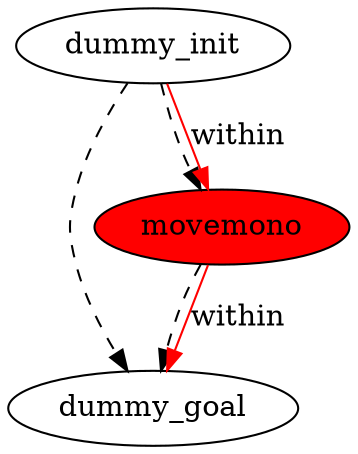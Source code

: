 digraph {
	"8867260d-70e2-2b70-7324-cc7c02a09432" [label=dummy_init fillcolor=white style=filled]
	"198d08e7-b653-65bf-abf5-c0bc1683f329" [label=dummy_goal fillcolor=white style=filled]
	"f460e485-61a7-442f-c772-e2ba9187f45a" [label=movemono fillcolor=red style=filled]
	"f460e485-61a7-442f-c772-e2ba9187f45a" -> "198d08e7-b653-65bf-abf5-c0bc1683f329" [color=black style=dashed]
	"8867260d-70e2-2b70-7324-cc7c02a09432" -> "198d08e7-b653-65bf-abf5-c0bc1683f329" [color=black style=dashed]
	"8867260d-70e2-2b70-7324-cc7c02a09432" -> "f460e485-61a7-442f-c772-e2ba9187f45a" [color=black style=dashed]
	"8867260d-70e2-2b70-7324-cc7c02a09432" -> "f460e485-61a7-442f-c772-e2ba9187f45a" [label=within color=red]
	"f460e485-61a7-442f-c772-e2ba9187f45a" -> "198d08e7-b653-65bf-abf5-c0bc1683f329" [label=within color=red]
}
